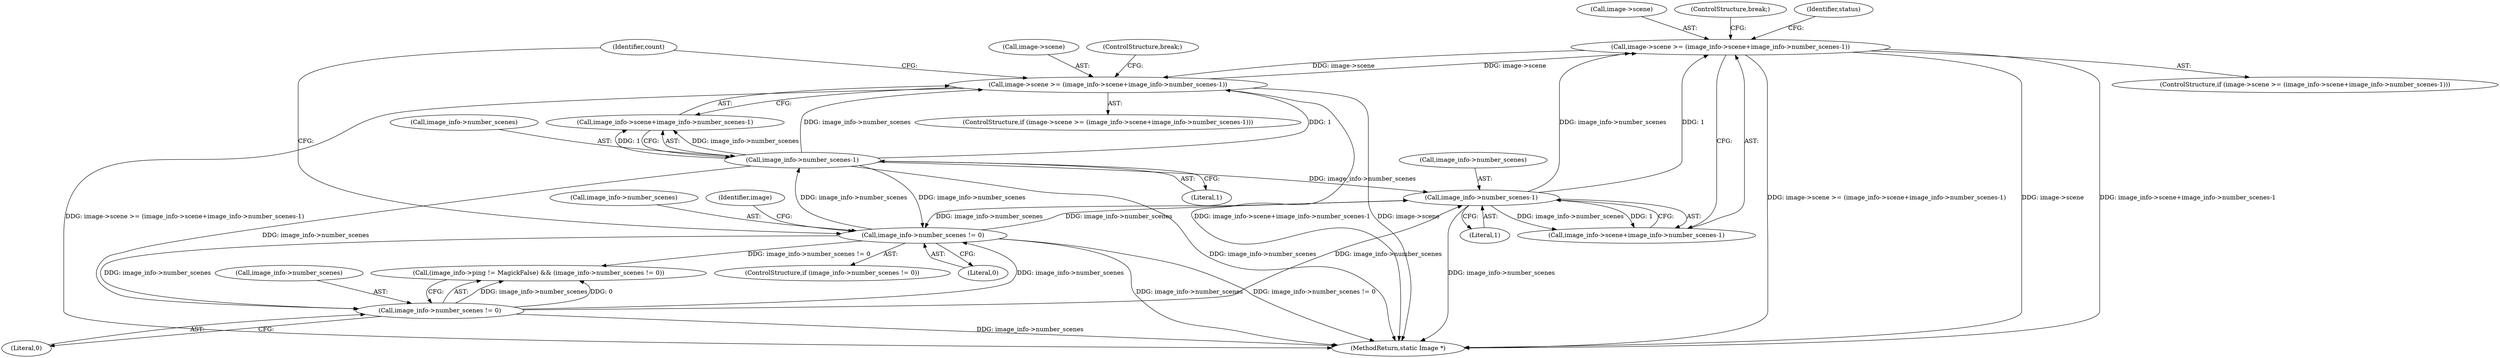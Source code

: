 digraph "0_ImageMagick_ca0c886abd6d3ef335eb74150cd23b89ebd17135@pointer" {
"1001179" [label="(Call,image->scene >= (image_info->scene+image_info->number_scenes-1))"];
"1002243" [label="(Call,image->scene >= (image_info->scene+image_info->number_scenes-1))"];
"1001179" [label="(Call,image->scene >= (image_info->scene+image_info->number_scenes-1))"];
"1001187" [label="(Call,image_info->number_scenes-1)"];
"1002251" [label="(Call,image_info->number_scenes-1)"];
"1002237" [label="(Call,image_info->number_scenes != 0)"];
"1001173" [label="(Call,image_info->number_scenes != 0)"];
"1001173" [label="(Call,image_info->number_scenes != 0)"];
"1002245" [label="(Identifier,image)"];
"1001180" [label="(Call,image->scene)"];
"1002241" [label="(Literal,0)"];
"1002255" [label="(Literal,1)"];
"1002251" [label="(Call,image_info->number_scenes-1)"];
"1001188" [label="(Call,image_info->number_scenes)"];
"1001191" [label="(Literal,1)"];
"1002244" [label="(Call,image->scene)"];
"1002237" [label="(Call,image_info->number_scenes != 0)"];
"1002243" [label="(Call,image->scene >= (image_info->scene+image_info->number_scenes-1))"];
"1001187" [label="(Call,image_info->number_scenes-1)"];
"1002330" [label="(MethodReturn,static Image *)"];
"1001192" [label="(ControlStructure,break;)"];
"1002242" [label="(ControlStructure,if (image->scene >= (image_info->scene+image_info->number_scenes-1)))"];
"1002258" [label="(Identifier,count)"];
"1001174" [label="(Call,image_info->number_scenes)"];
"1002236" [label="(ControlStructure,if (image_info->number_scenes != 0))"];
"1001177" [label="(Literal,0)"];
"1001178" [label="(ControlStructure,if (image->scene >= (image_info->scene+image_info->number_scenes-1)))"];
"1001194" [label="(Identifier,status)"];
"1002247" [label="(Call,image_info->scene+image_info->number_scenes-1)"];
"1002256" [label="(ControlStructure,break;)"];
"1001167" [label="(Call,(image_info->ping != MagickFalse) && (image_info->number_scenes != 0))"];
"1001179" [label="(Call,image->scene >= (image_info->scene+image_info->number_scenes-1))"];
"1002252" [label="(Call,image_info->number_scenes)"];
"1002238" [label="(Call,image_info->number_scenes)"];
"1001183" [label="(Call,image_info->scene+image_info->number_scenes-1)"];
"1001179" -> "1001178"  [label="AST: "];
"1001179" -> "1001183"  [label="CFG: "];
"1001180" -> "1001179"  [label="AST: "];
"1001183" -> "1001179"  [label="AST: "];
"1001192" -> "1001179"  [label="CFG: "];
"1001194" -> "1001179"  [label="CFG: "];
"1001179" -> "1002330"  [label="DDG: image->scene >= (image_info->scene+image_info->number_scenes-1)"];
"1001179" -> "1002330"  [label="DDG: image->scene"];
"1001179" -> "1002330"  [label="DDG: image_info->scene+image_info->number_scenes-1"];
"1002243" -> "1001179"  [label="DDG: image->scene"];
"1001187" -> "1001179"  [label="DDG: image_info->number_scenes"];
"1001187" -> "1001179"  [label="DDG: 1"];
"1001179" -> "1002243"  [label="DDG: image->scene"];
"1002243" -> "1002242"  [label="AST: "];
"1002243" -> "1002247"  [label="CFG: "];
"1002244" -> "1002243"  [label="AST: "];
"1002247" -> "1002243"  [label="AST: "];
"1002256" -> "1002243"  [label="CFG: "];
"1002258" -> "1002243"  [label="CFG: "];
"1002243" -> "1002330"  [label="DDG: image->scene"];
"1002243" -> "1002330"  [label="DDG: image->scene >= (image_info->scene+image_info->number_scenes-1)"];
"1002243" -> "1002330"  [label="DDG: image_info->scene+image_info->number_scenes-1"];
"1002251" -> "1002243"  [label="DDG: image_info->number_scenes"];
"1002251" -> "1002243"  [label="DDG: 1"];
"1001187" -> "1001183"  [label="AST: "];
"1001187" -> "1001191"  [label="CFG: "];
"1001188" -> "1001187"  [label="AST: "];
"1001191" -> "1001187"  [label="AST: "];
"1001183" -> "1001187"  [label="CFG: "];
"1001187" -> "1002330"  [label="DDG: image_info->number_scenes"];
"1001187" -> "1001183"  [label="DDG: image_info->number_scenes"];
"1001187" -> "1001183"  [label="DDG: 1"];
"1002251" -> "1001187"  [label="DDG: image_info->number_scenes"];
"1001173" -> "1001187"  [label="DDG: image_info->number_scenes"];
"1002237" -> "1001187"  [label="DDG: image_info->number_scenes"];
"1001187" -> "1002237"  [label="DDG: image_info->number_scenes"];
"1002251" -> "1002247"  [label="AST: "];
"1002251" -> "1002255"  [label="CFG: "];
"1002252" -> "1002251"  [label="AST: "];
"1002255" -> "1002251"  [label="AST: "];
"1002247" -> "1002251"  [label="CFG: "];
"1002251" -> "1002330"  [label="DDG: image_info->number_scenes"];
"1002251" -> "1001173"  [label="DDG: image_info->number_scenes"];
"1002251" -> "1002237"  [label="DDG: image_info->number_scenes"];
"1002251" -> "1002247"  [label="DDG: image_info->number_scenes"];
"1002251" -> "1002247"  [label="DDG: 1"];
"1002237" -> "1002251"  [label="DDG: image_info->number_scenes"];
"1002237" -> "1002236"  [label="AST: "];
"1002237" -> "1002241"  [label="CFG: "];
"1002238" -> "1002237"  [label="AST: "];
"1002241" -> "1002237"  [label="AST: "];
"1002245" -> "1002237"  [label="CFG: "];
"1002258" -> "1002237"  [label="CFG: "];
"1002237" -> "1002330"  [label="DDG: image_info->number_scenes"];
"1002237" -> "1002330"  [label="DDG: image_info->number_scenes != 0"];
"1002237" -> "1001167"  [label="DDG: image_info->number_scenes != 0"];
"1002237" -> "1001173"  [label="DDG: image_info->number_scenes"];
"1001173" -> "1002237"  [label="DDG: image_info->number_scenes"];
"1001173" -> "1001167"  [label="AST: "];
"1001173" -> "1001177"  [label="CFG: "];
"1001174" -> "1001173"  [label="AST: "];
"1001177" -> "1001173"  [label="AST: "];
"1001167" -> "1001173"  [label="CFG: "];
"1001173" -> "1002330"  [label="DDG: image_info->number_scenes"];
"1001173" -> "1001167"  [label="DDG: image_info->number_scenes"];
"1001173" -> "1001167"  [label="DDG: 0"];
}
